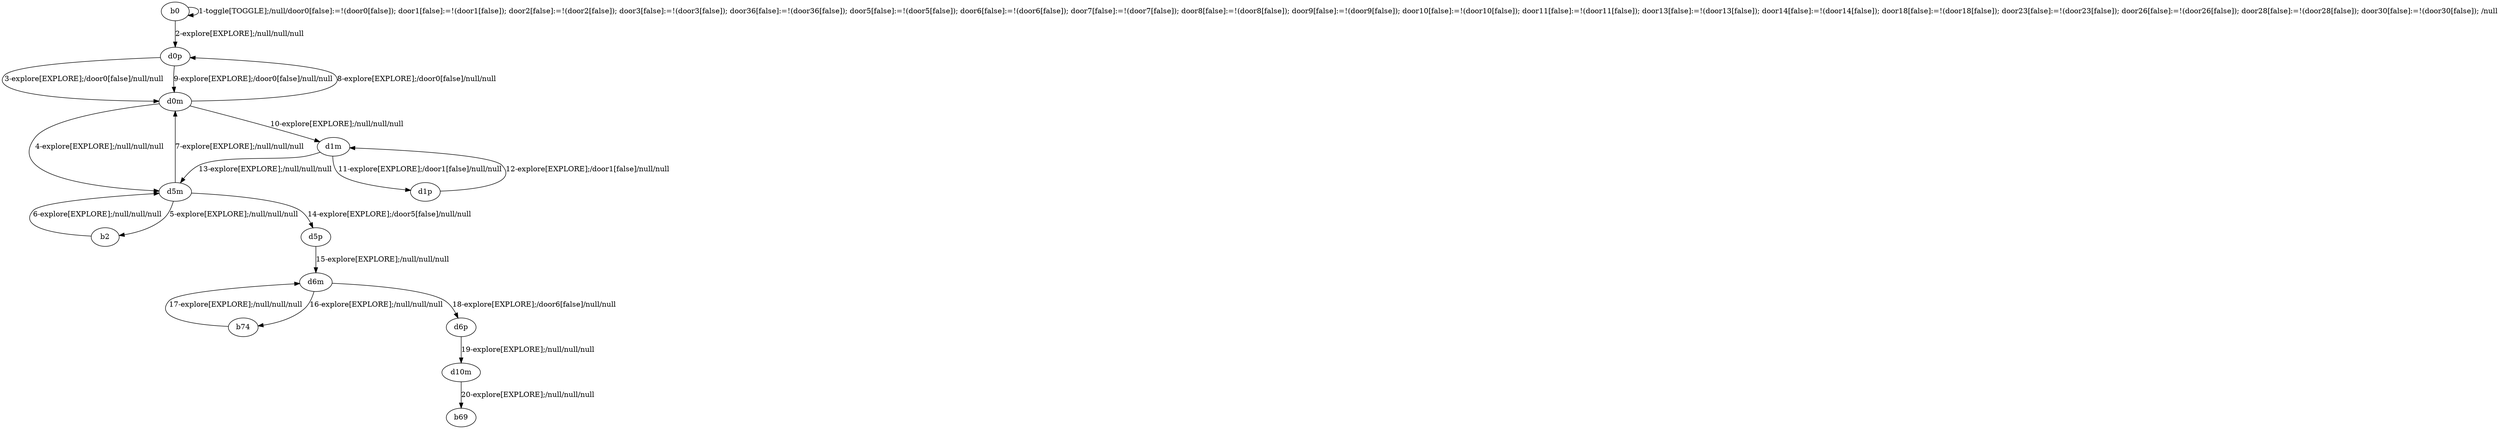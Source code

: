 # Total number of goals covered by this test: 1
# d1p --> d1m

digraph g {
"b0" -> "b0" [label = "1-toggle[TOGGLE];/null/door0[false]:=!(door0[false]); door1[false]:=!(door1[false]); door2[false]:=!(door2[false]); door3[false]:=!(door3[false]); door36[false]:=!(door36[false]); door5[false]:=!(door5[false]); door6[false]:=!(door6[false]); door7[false]:=!(door7[false]); door8[false]:=!(door8[false]); door9[false]:=!(door9[false]); door10[false]:=!(door10[false]); door11[false]:=!(door11[false]); door13[false]:=!(door13[false]); door14[false]:=!(door14[false]); door18[false]:=!(door18[false]); door23[false]:=!(door23[false]); door26[false]:=!(door26[false]); door28[false]:=!(door28[false]); door30[false]:=!(door30[false]); /null"];
"b0" -> "d0p" [label = "2-explore[EXPLORE];/null/null/null"];
"d0p" -> "d0m" [label = "3-explore[EXPLORE];/door0[false]/null/null"];
"d0m" -> "d5m" [label = "4-explore[EXPLORE];/null/null/null"];
"d5m" -> "b2" [label = "5-explore[EXPLORE];/null/null/null"];
"b2" -> "d5m" [label = "6-explore[EXPLORE];/null/null/null"];
"d5m" -> "d0m" [label = "7-explore[EXPLORE];/null/null/null"];
"d0m" -> "d0p" [label = "8-explore[EXPLORE];/door0[false]/null/null"];
"d0p" -> "d0m" [label = "9-explore[EXPLORE];/door0[false]/null/null"];
"d0m" -> "d1m" [label = "10-explore[EXPLORE];/null/null/null"];
"d1m" -> "d1p" [label = "11-explore[EXPLORE];/door1[false]/null/null"];
"d1p" -> "d1m" [label = "12-explore[EXPLORE];/door1[false]/null/null"];
"d1m" -> "d5m" [label = "13-explore[EXPLORE];/null/null/null"];
"d5m" -> "d5p" [label = "14-explore[EXPLORE];/door5[false]/null/null"];
"d5p" -> "d6m" [label = "15-explore[EXPLORE];/null/null/null"];
"d6m" -> "b74" [label = "16-explore[EXPLORE];/null/null/null"];
"b74" -> "d6m" [label = "17-explore[EXPLORE];/null/null/null"];
"d6m" -> "d6p" [label = "18-explore[EXPLORE];/door6[false]/null/null"];
"d6p" -> "d10m" [label = "19-explore[EXPLORE];/null/null/null"];
"d10m" -> "b69" [label = "20-explore[EXPLORE];/null/null/null"];
}